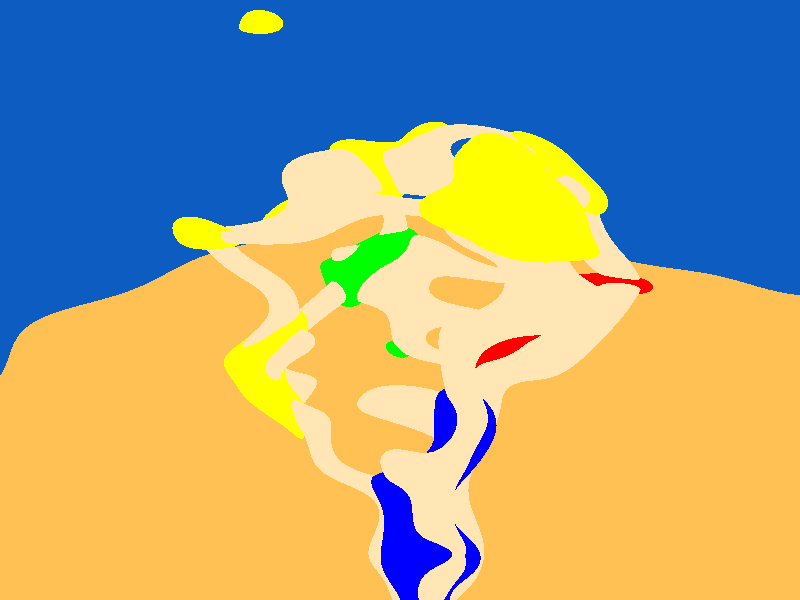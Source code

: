 // Persistence Of Vision raytracer version 3.5 sample file.
// File by Dieter Bayer
// Perturbed camera demonstration.
// Use povray -icamera2.pov camera2.ini to trace.


global_settings { assumed_gamma 2.2 }

#include "colors.inc"

// camera used for perspective projection (POV-Ray standard)
// looking at the center of the cage

camera {
  perspective
  location <20, 30, -40>
  right <4/3, 0, 0>
  up <0, 1, 0>
  direction <0, 0, 1>
  look_at <0, 10, 0>
  angle 70
  normal {
    waves 0.25 * (1 - clock)
    frequency 8
    phase 3.14 * clock
  }
}

background { color red 0.078 green 0.361 blue 0.753 }

light_source { <100, 100, -100> color Gray60 }

light_source { <-100, 100, -100> color Gray60 }

#declare My_Texture_1 =
texture {
  pigment {
    color red 1 green 0.75 blue 0.33
  }
  finish {
    diffuse 1
    phong 0
    phong_size 0
    reflection 0
  }
}

triangle { <50, -4, 50> <-50, -4, 50> <-50, -4, -50> texture { My_Texture_1 } }
triangle { <50, -4, 50> <-50, -4, -50> <50, -4, -50> texture { My_Texture_1 } }


#declare My_Texture_2 =
texture {
  pigment {
    color red 1 green 0.9 blue 0.7
  }
  finish {
    diffuse 0.5
    phong 0.5
    phong_size 3
    reflection 0.5
  }
}

/* red */

#declare My_Texture_3 =
texture {
  pigment {
    color red 1 green 0 blue 0
  }
  finish {
    diffuse 0.5
    phong 0.5
    phong_size 3
    reflection 0.5
  }
}

/* green */

#declare My_Texture_4 =
texture {
  pigment {
    color red 0 green 1 blue 0
  }
  finish {
    diffuse 0.5
    phong 0.5
    phong_size 3
    reflection 0.5
  }
}

/* blue */

#declare My_Texture_5 =
texture {
  pigment {
    color red 0 green 0 blue 1
  }
  finish {
    diffuse 0.5
    phong 0.5
    phong_size 3
    reflection 0.5
  }
}

/* yellow */

#declare My_Texture_6 =
texture {
  pigment {
    color red 1 green 1 blue 0
  }
  finish {
    diffuse 0.5
    phong 0.5
    phong_size 3
    reflection 0.5
  }
}

sphere { <+10, 0, +10>, 4 texture { My_Texture_3 } }

sphere { <-10, 0, -10>, 4 texture { My_Texture_6 } }

sphere { <+10, 0, -10>, 4 texture { My_Texture_5 } }

sphere { <-10, 0, +10>, 4 texture { My_Texture_4 } }


sphere { <-10, 20, -10>, 4 texture { My_Texture_6 } }

sphere { <+10, 20, -10>, 4 texture { My_Texture_6 } }

sphere { <-10, 20, +10>, 4 texture { My_Texture_6 } }

sphere { <+10, 20, +10>, 4 texture { My_Texture_6 } }

cylinder { <-10, 0, -10>, <+10, 0, -10>, 2 texture { My_Texture_2 } }

cylinder { <+10, 0, -10>, <+10, 0, +10>, 2 texture { My_Texture_2 } }

cylinder { <+10, 0, +10>, <-10, 0, +10>, 2 texture { My_Texture_2 } }

cylinder { <-10, 0, +10>, <-10, 0, -10>, 2 texture { My_Texture_2 } }

cylinder { <-10, 20, -10>, <+10, 20, -10>, 2 texture { My_Texture_2 } }

cylinder { <+10, 20, -10>, <+10, 20, +10>, 2 texture { My_Texture_2 } }

cylinder { <+10, 20, +10>, <-10, 20, +10>, 2 texture { My_Texture_2 } }

cylinder { <-10, 20, +10>, <-10, 20, -10>, 2 texture { My_Texture_2 } }

cylinder { <-10, 0, -10>, <-10, 20, -10>, 2 texture { My_Texture_2 } }

cylinder { <-10, 0, +10>, <-10, 20, +10>, 2 texture { My_Texture_2 } }

cylinder { <+10, 0, +10>, <+10, 20, +10>, 2 texture { My_Texture_2 } }

cylinder { <+10, 0, -10>, <+10, 20, -10>, 2 texture { My_Texture_2 } }

